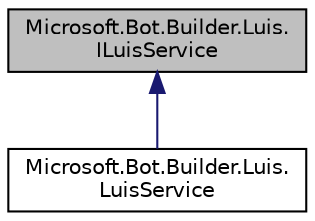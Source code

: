 digraph "Microsoft.Bot.Builder.Luis.ILuisService"
{
  edge [fontname="Helvetica",fontsize="10",labelfontname="Helvetica",labelfontsize="10"];
  node [fontname="Helvetica",fontsize="10",shape=record];
  Node1 [label="Microsoft.Bot.Builder.Luis.\lILuisService",height=0.2,width=0.4,color="black", fillcolor="grey75", style="filled", fontcolor="black"];
  Node1 -> Node2 [dir="back",color="midnightblue",fontsize="10",style="solid",fontname="Helvetica"];
  Node2 [label="Microsoft.Bot.Builder.Luis.\lLuisService",height=0.2,width=0.4,color="black", fillcolor="white", style="filled",URL="$d0/d36/class_microsoft_1_1_bot_1_1_builder_1_1_luis_1_1_luis_service.html",tooltip="Standard implementation of ILuisService against actual LUIS service. "];
}
